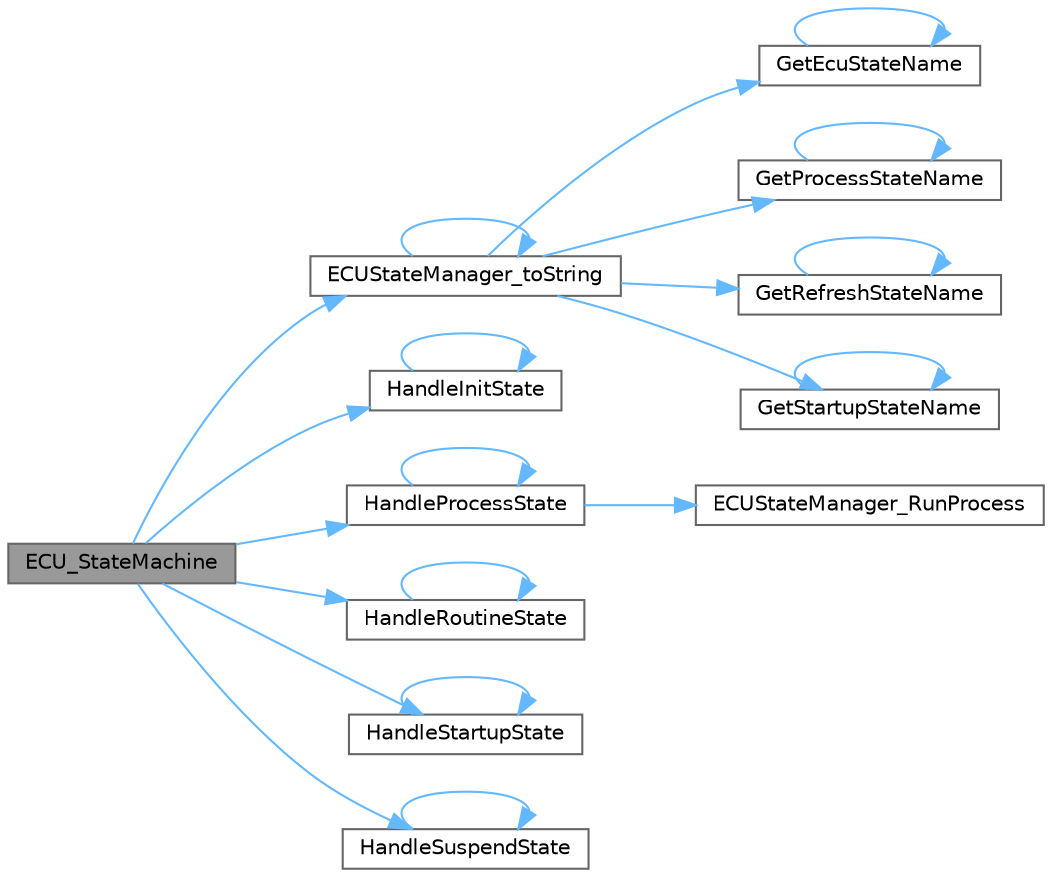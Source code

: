 digraph "ECU_StateMachine"
{
 // LATEX_PDF_SIZE
  bgcolor="transparent";
  edge [fontname=Helvetica,fontsize=10,labelfontname=Helvetica,labelfontsize=10];
  node [fontname=Helvetica,fontsize=10,shape=box,height=0.2,width=0.4];
  rankdir="LR";
  Node1 [id="Node000001",label="ECU_StateMachine",height=0.2,width=0.4,color="gray40", fillcolor="grey60", style="filled", fontcolor="black",tooltip="Handles the main state machine logic of the ECU."];
  Node1 -> Node2 [id="edge1_Node000001_Node000002",color="steelblue1",style="solid",tooltip=" "];
  Node2 [id="Node000002",label="ECUStateManager_toString",height=0.2,width=0.4,color="grey40", fillcolor="white", style="filled",URL="$_e_c_u_state_manager__to_string_helper_8c.html#ac94af5b13dde59428bd912a431ba1e6f",tooltip="Converts ECU state manager data to a string representation."];
  Node2 -> Node2 [id="edge2_Node000002_Node000002",color="steelblue1",style="solid",tooltip=" "];
  Node2 -> Node3 [id="edge3_Node000002_Node000003",color="steelblue1",style="solid",tooltip=" "];
  Node3 [id="Node000003",label="GetEcuStateName",height=0.2,width=0.4,color="grey40", fillcolor="white", style="filled",URL="$_e_c_u_state_manager__to_string_helper_8c.html#aa8e80628b125be07d5c5cab0d65ab577",tooltip="Gets the string representation of an ECU state."];
  Node3 -> Node3 [id="edge4_Node000003_Node000003",color="steelblue1",style="solid",tooltip=" "];
  Node2 -> Node4 [id="edge5_Node000002_Node000004",color="steelblue1",style="solid",tooltip=" "];
  Node4 [id="Node000004",label="GetProcessStateName",height=0.2,width=0.4,color="grey40", fillcolor="white", style="filled",URL="$_e_c_u_state_manager__to_string_helper_8c.html#a1085f8c3d0fa11a87f39061e713939a1",tooltip="Gets the string representation of a process state."];
  Node4 -> Node4 [id="edge6_Node000004_Node000004",color="steelblue1",style="solid",tooltip=" "];
  Node2 -> Node5 [id="edge7_Node000002_Node000005",color="steelblue1",style="solid",tooltip=" "];
  Node5 [id="Node000005",label="GetRefreshStateName",height=0.2,width=0.4,color="grey40", fillcolor="white", style="filled",URL="$_e_c_u_state_manager__to_string_helper_8c.html#a28cdb1b020e67c7cd2876a6d330cd94b",tooltip="Gets the string representation of a refresh state."];
  Node5 -> Node5 [id="edge8_Node000005_Node000005",color="steelblue1",style="solid",tooltip=" "];
  Node2 -> Node6 [id="edge9_Node000002_Node000006",color="steelblue1",style="solid",tooltip=" "];
  Node6 [id="Node000006",label="GetStartupStateName",height=0.2,width=0.4,color="grey40", fillcolor="white", style="filled",URL="$_e_c_u_state_manager__to_string_helper_8c.html#a8ae33a1ad27ed00cd3534566b1244bd1",tooltip="Gets the string representation of a startup state."];
  Node6 -> Node6 [id="edge10_Node000006_Node000006",color="steelblue1",style="solid",tooltip=" "];
  Node1 -> Node7 [id="edge11_Node000001_Node000007",color="steelblue1",style="solid",tooltip=" "];
  Node7 [id="Node000007",label="HandleInitState",height=0.2,width=0.4,color="grey40", fillcolor="white", style="filled",URL="$_e_c_u_state_manager___s_m_8c.html#a1432c18388e64cd57238d66b02514a0c",tooltip="Handles the initialization state."];
  Node7 -> Node7 [id="edge12_Node000007_Node000007",color="steelblue1",style="solid",tooltip=" "];
  Node1 -> Node8 [id="edge13_Node000001_Node000008",color="steelblue1",style="solid",tooltip=" "];
  Node8 [id="Node000008",label="HandleProcessState",height=0.2,width=0.4,color="grey40", fillcolor="white", style="filled",URL="$_e_c_u_state_manager___s_m_8c.html#a88f6c106b1afbe1af320492cde48fd1b",tooltip="Handles the processing state."];
  Node8 -> Node9 [id="edge14_Node000008_Node000009",color="steelblue1",style="solid",tooltip=" "];
  Node9 [id="Node000009",label="ECUStateManager_RunProcess",height=0.2,width=0.4,color="grey40", fillcolor="white", style="filled",URL="$_e_c_u_state_manager_8c.html#aa8626867db4836f320040dbf36edcf98",tooltip="Runs the specified ECU process."];
  Node8 -> Node8 [id="edge15_Node000008_Node000008",color="steelblue1",style="solid",tooltip=" "];
  Node1 -> Node10 [id="edge16_Node000001_Node000010",color="steelblue1",style="solid",tooltip=" "];
  Node10 [id="Node000010",label="HandleRoutineState",height=0.2,width=0.4,color="grey40", fillcolor="white", style="filled",URL="$_e_c_u_state_manager___s_m_8c.html#a9f261e545acd08d7cd325f3ded32ab18",tooltip="Handles the routine operation state."];
  Node10 -> Node10 [id="edge17_Node000010_Node000010",color="steelblue1",style="solid",tooltip=" "];
  Node1 -> Node11 [id="edge18_Node000001_Node000011",color="steelblue1",style="solid",tooltip=" "];
  Node11 [id="Node000011",label="HandleStartupState",height=0.2,width=0.4,color="grey40", fillcolor="white", style="filled",URL="$_e_c_u_state_manager___s_m_8c.html#af859a48cf351cd7faef49e82ef4e2325",tooltip="Handles the startup state."];
  Node11 -> Node11 [id="edge19_Node000011_Node000011",color="steelblue1",style="solid",tooltip=" "];
  Node1 -> Node12 [id="edge20_Node000001_Node000012",color="steelblue1",style="solid",tooltip=" "];
  Node12 [id="Node000012",label="HandleSuspendState",height=0.2,width=0.4,color="grey40", fillcolor="white", style="filled",URL="$_e_c_u_state_manager___s_m_8c.html#aec3842bef2dd8484aa4b17fae5baf126",tooltip="Handles the suspended state."];
  Node12 -> Node12 [id="edge21_Node000012_Node000012",color="steelblue1",style="solid",tooltip=" "];
}
